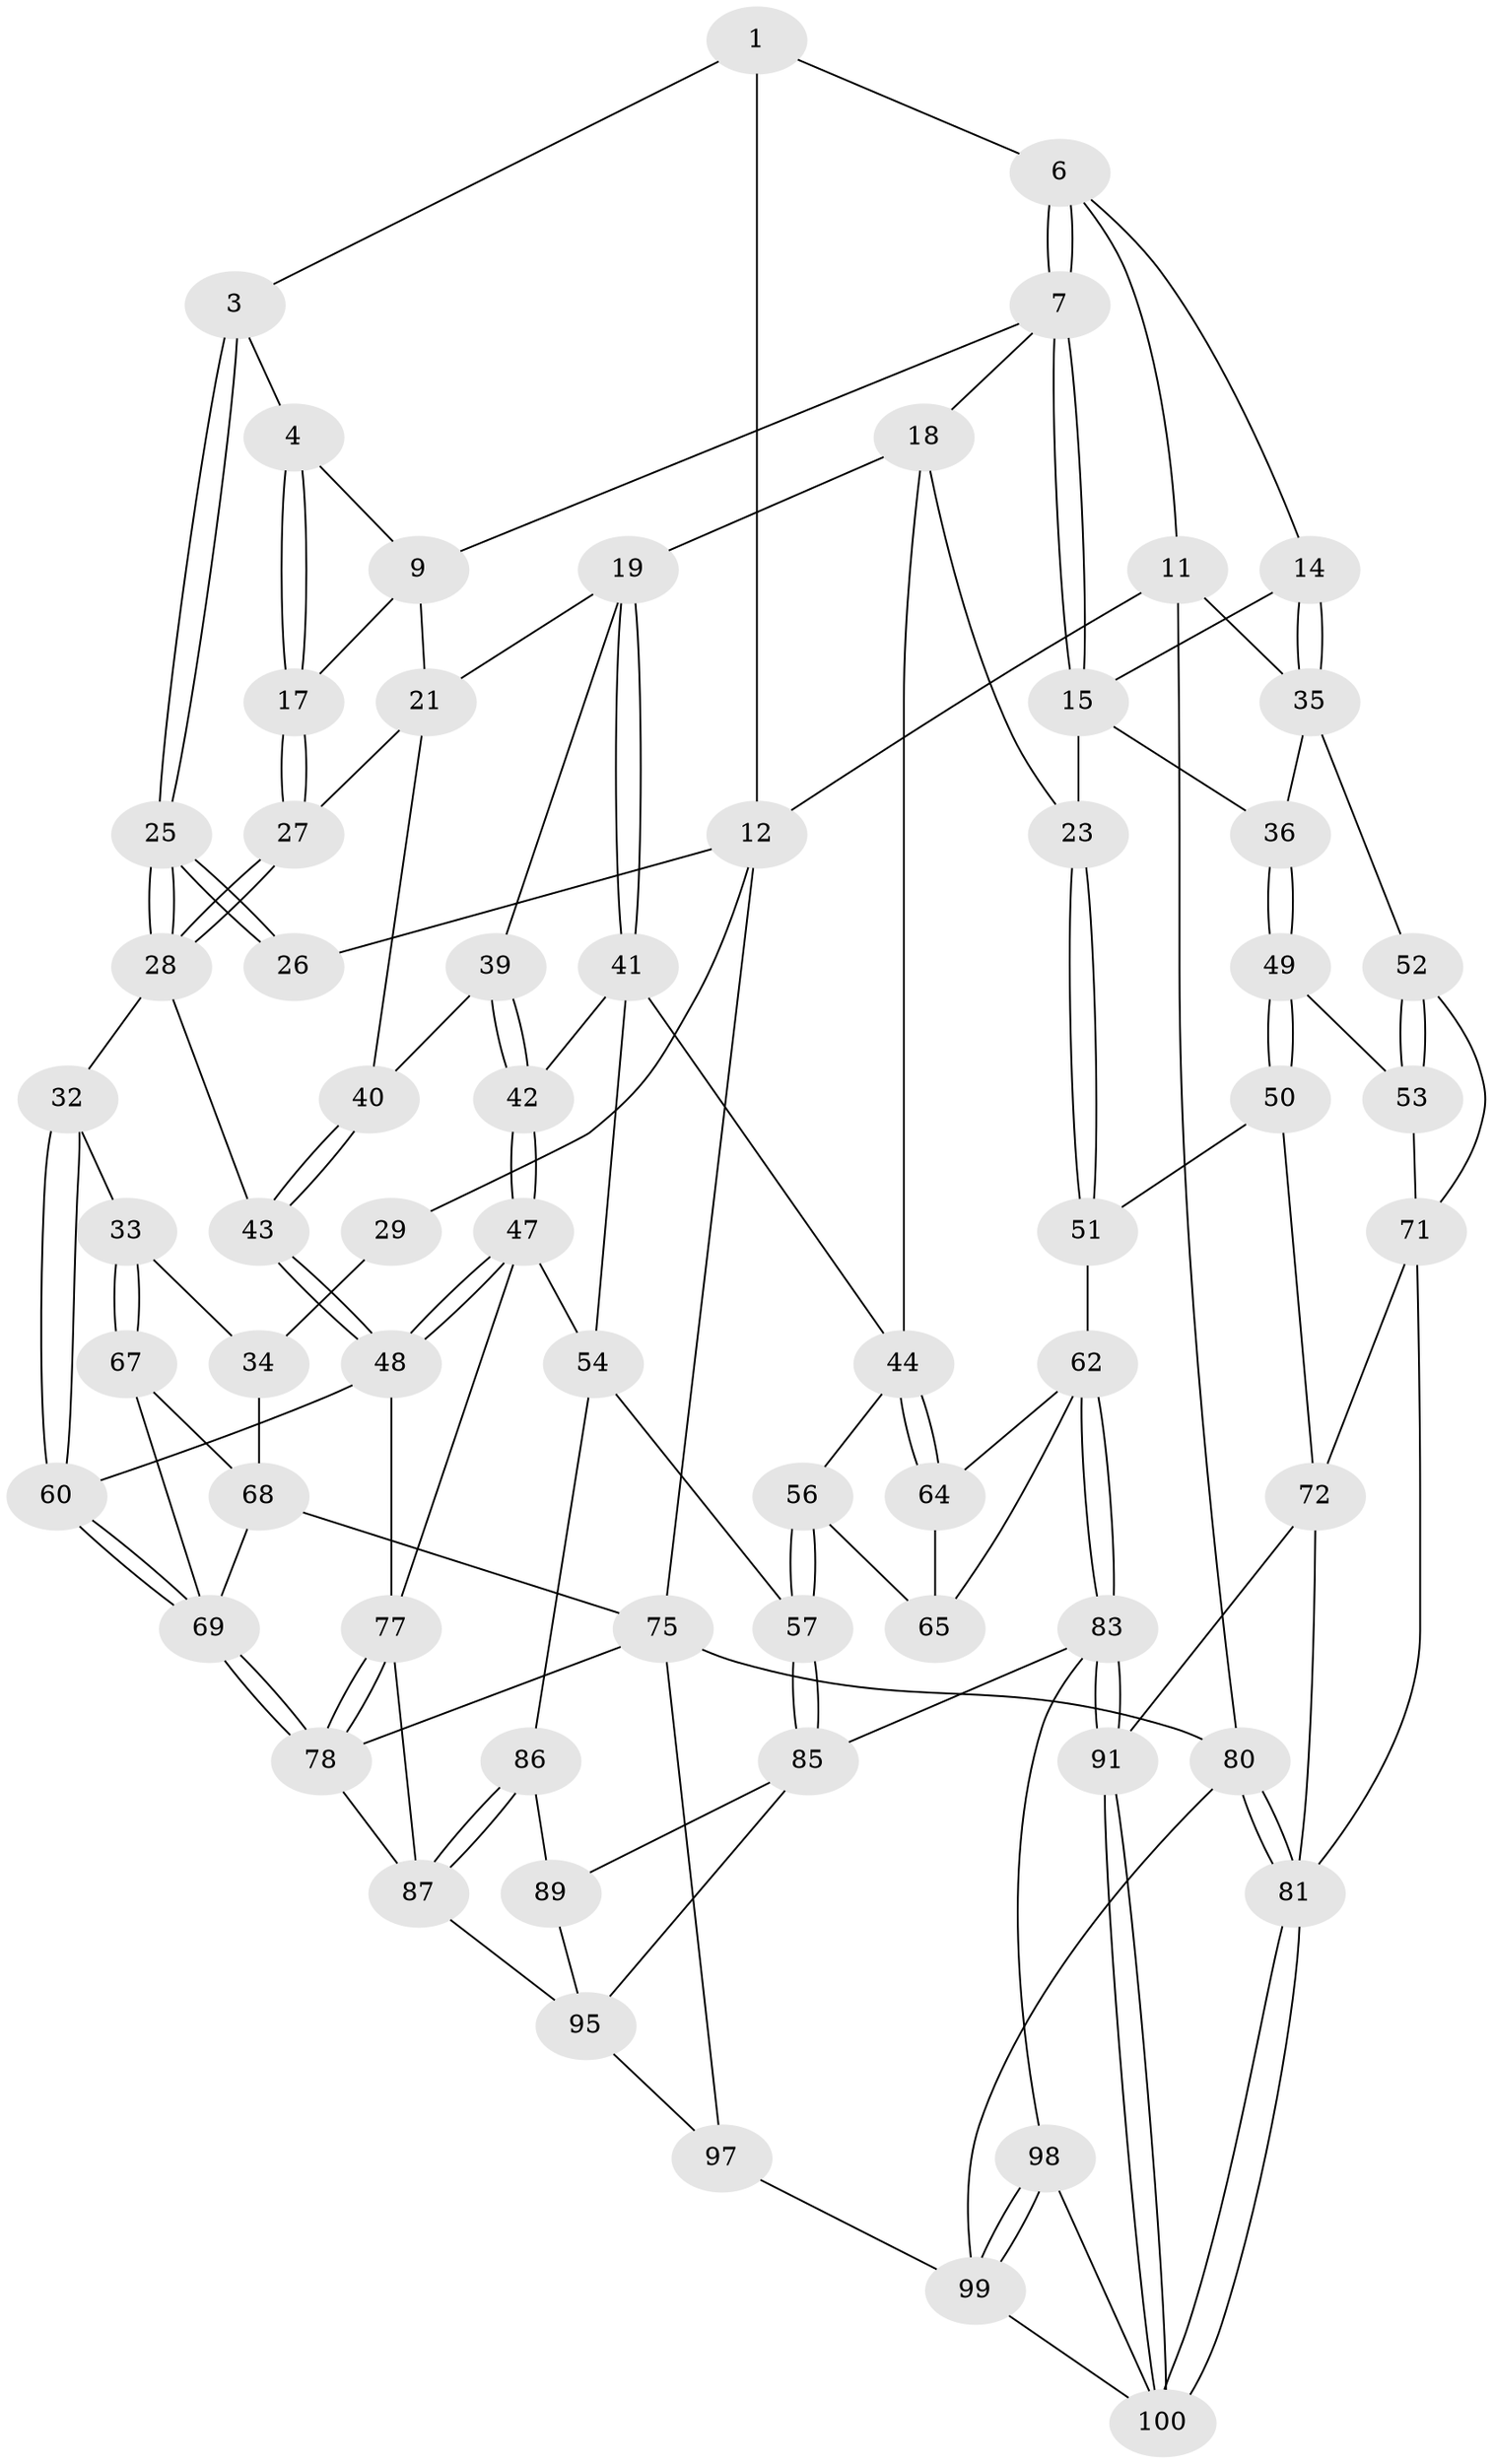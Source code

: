 // original degree distribution, {3: 0.029411764705882353, 5: 0.5588235294117647, 4: 0.20588235294117646, 6: 0.20588235294117646}
// Generated by graph-tools (version 1.1) at 2025/38/02/21/25 10:38:58]
// undirected, 66 vertices, 149 edges
graph export_dot {
graph [start="1"]
  node [color=gray90,style=filled];
  1 [pos="+0.5946185781346444+0",super="+2"];
  3 [pos="+0.22494422439645342+0.08551240774860365"];
  4 [pos="+0.2789865307916259+0.11873763459407312",super="+5"];
  6 [pos="+0.6045813077816968+0",super="+10"];
  7 [pos="+0.6206531298523549+0",super="+8"];
  9 [pos="+0.46898713495181665+0.15837214724355678",super="+16"];
  11 [pos="+1+0"];
  12 [pos="+0+0",super="+13"];
  14 [pos="+0.9207259915206067+0.1519481625941166"];
  15 [pos="+0.7482241073309185+0.14311296653606398",super="+22"];
  17 [pos="+0.36443938500746287+0.2040968265227258"];
  18 [pos="+0.5744337697933222+0.2965303956290593",super="+24"];
  19 [pos="+0.4572176643445215+0.29366102993580834",super="+20"];
  21 [pos="+0.40653964126238806+0.26632327040521825",super="+38"];
  23 [pos="+0.6161823016636004+0.33324181927266433"];
  25 [pos="+0.18118222131573727+0.21904515385858195"];
  26 [pos="+0.10155721248153561+0.22786542516032487"];
  27 [pos="+0.2809638155356305+0.315439708019191"];
  28 [pos="+0.1923185007685538+0.3037626061453327",super="+31"];
  29 [pos="+0+0.21589132945564596",super="+30"];
  32 [pos="+0.12297136887459084+0.3875158355806689"];
  33 [pos="+0.09366570413566916+0.39413375679503654"];
  34 [pos="+0.0830708819601969+0.39279093457037867",super="+66"];
  35 [pos="+0.937578947920733+0.15899410263925481",super="+37"];
  36 [pos="+0.7973436048405562+0.34785324554645847"];
  39 [pos="+0.3637480038021977+0.38375926739585037"];
  40 [pos="+0.3309165889025731+0.37634580438104526"];
  41 [pos="+0.4127700742119323+0.39873999878184685",super="+46"];
  42 [pos="+0.37416364213391085+0.3908652861856419"];
  43 [pos="+0.2852663449013329+0.4290706674432895"];
  44 [pos="+0.5754505058568967+0.3777669760120839",super="+45"];
  47 [pos="+0.3457467436137007+0.503761985955979",super="+55"];
  48 [pos="+0.27999595994099236+0.475823763182675",super="+59"];
  49 [pos="+0.8423645777864556+0.40457316102002744"];
  50 [pos="+0.8296997842023819+0.4306274084174509",super="+73"];
  51 [pos="+0.6796219721425+0.4710725498071448",super="+61"];
  52 [pos="+1+0.30176348098196726"];
  53 [pos="+0.8567265391206133+0.4051184666207118"];
  54 [pos="+0.42457860856735335+0.5231313918810716",super="+58"];
  56 [pos="+0.46784514109890035+0.5180335083381286"];
  57 [pos="+0.44509120792421236+0.5248786658348835"];
  60 [pos="+0.18253075552885534+0.46030014650115214"];
  62 [pos="+0.650950072147203+0.6480501278116487",super="+63"];
  64 [pos="+0.55834139060228+0.44875944489955727"];
  65 [pos="+0.48773829151250186+0.5155842529516221"];
  67 [pos="+0.10471952433276395+0.5665960994929701"];
  68 [pos="+0+0.4039731708468847",super="+74"];
  69 [pos="+0.13654356012255026+0.6150882950604275",super="+70"];
  71 [pos="+0.9343117162167466+0.5069715755517438",super="+76"];
  72 [pos="+0.8540474184904023+0.5571337238766165",super="+90"];
  75 [pos="+0+1",super="+94"];
  77 [pos="+0.22432551459053507+0.6127852168868465",super="+79"];
  78 [pos="+0.17310573677289004+0.6289645945591664",super="+93"];
  80 [pos="+1+1"];
  81 [pos="+1+1",super="+82"];
  83 [pos="+0.6512303601467622+0.6847009878825463",super="+84"];
  85 [pos="+0.6121056212647306+0.7076111153316066",super="+88"];
  86 [pos="+0.42331273570112304+0.6220968639687305"];
  87 [pos="+0.3321121345884175+0.6630264546703709",super="+92"];
  89 [pos="+0.4946023279955398+0.6699724296657281"];
  91 [pos="+0.7819569126499537+0.7335092506723485"];
  95 [pos="+0.3636641215115113+0.7288884798809624",super="+96"];
  97 [pos="+0.29366297594393265+1"];
  98 [pos="+0.5855053877003044+0.8716654457315314"];
  99 [pos="+0.4969463347175348+1",super="+102"];
  100 [pos="+0.8058736091270196+0.7964897565003849",super="+101"];
  1 -- 6;
  1 -- 3;
  1 -- 12;
  3 -- 4;
  3 -- 25;
  3 -- 25;
  4 -- 17;
  4 -- 17;
  4 -- 9;
  6 -- 7;
  6 -- 7;
  6 -- 11;
  6 -- 14;
  7 -- 15;
  7 -- 15;
  7 -- 9;
  7 -- 18;
  9 -- 21;
  9 -- 17;
  11 -- 12;
  11 -- 80;
  11 -- 35;
  12 -- 29;
  12 -- 75;
  12 -- 26;
  14 -- 15;
  14 -- 35;
  14 -- 35;
  15 -- 36;
  15 -- 23;
  17 -- 27;
  17 -- 27;
  18 -- 19;
  18 -- 44;
  18 -- 23;
  19 -- 41;
  19 -- 41;
  19 -- 21;
  19 -- 39;
  21 -- 40;
  21 -- 27;
  23 -- 51;
  23 -- 51;
  25 -- 26;
  25 -- 26;
  25 -- 28;
  25 -- 28;
  27 -- 28;
  27 -- 28;
  28 -- 32;
  28 -- 43;
  29 -- 34 [weight=2];
  32 -- 33;
  32 -- 60;
  32 -- 60;
  33 -- 34;
  33 -- 67;
  33 -- 67;
  34 -- 68;
  35 -- 36;
  35 -- 52;
  36 -- 49;
  36 -- 49;
  39 -- 40;
  39 -- 42;
  39 -- 42;
  40 -- 43;
  40 -- 43;
  41 -- 42;
  41 -- 44;
  41 -- 54;
  42 -- 47;
  42 -- 47;
  43 -- 48;
  43 -- 48;
  44 -- 64;
  44 -- 64;
  44 -- 56;
  47 -- 48;
  47 -- 48;
  47 -- 54;
  47 -- 77;
  48 -- 60;
  48 -- 77;
  49 -- 50;
  49 -- 50;
  49 -- 53;
  50 -- 51 [weight=2];
  50 -- 72;
  51 -- 62;
  52 -- 53;
  52 -- 53;
  52 -- 71;
  53 -- 71;
  54 -- 57;
  54 -- 86;
  56 -- 57;
  56 -- 57;
  56 -- 65;
  57 -- 85;
  57 -- 85;
  60 -- 69;
  60 -- 69;
  62 -- 83;
  62 -- 83;
  62 -- 64;
  62 -- 65;
  64 -- 65;
  67 -- 68;
  67 -- 69;
  68 -- 75;
  68 -- 69;
  69 -- 78;
  69 -- 78;
  71 -- 72;
  71 -- 81;
  72 -- 81;
  72 -- 91;
  75 -- 80;
  75 -- 97;
  75 -- 78;
  77 -- 78;
  77 -- 78;
  77 -- 87;
  78 -- 87;
  80 -- 81;
  80 -- 81;
  80 -- 99;
  81 -- 100;
  81 -- 100;
  83 -- 91;
  83 -- 91;
  83 -- 98;
  83 -- 85;
  85 -- 89;
  85 -- 95;
  86 -- 87;
  86 -- 87;
  86 -- 89;
  87 -- 95;
  89 -- 95;
  91 -- 100;
  91 -- 100;
  95 -- 97;
  97 -- 99;
  98 -- 99;
  98 -- 99;
  98 -- 100;
  99 -- 100;
}
